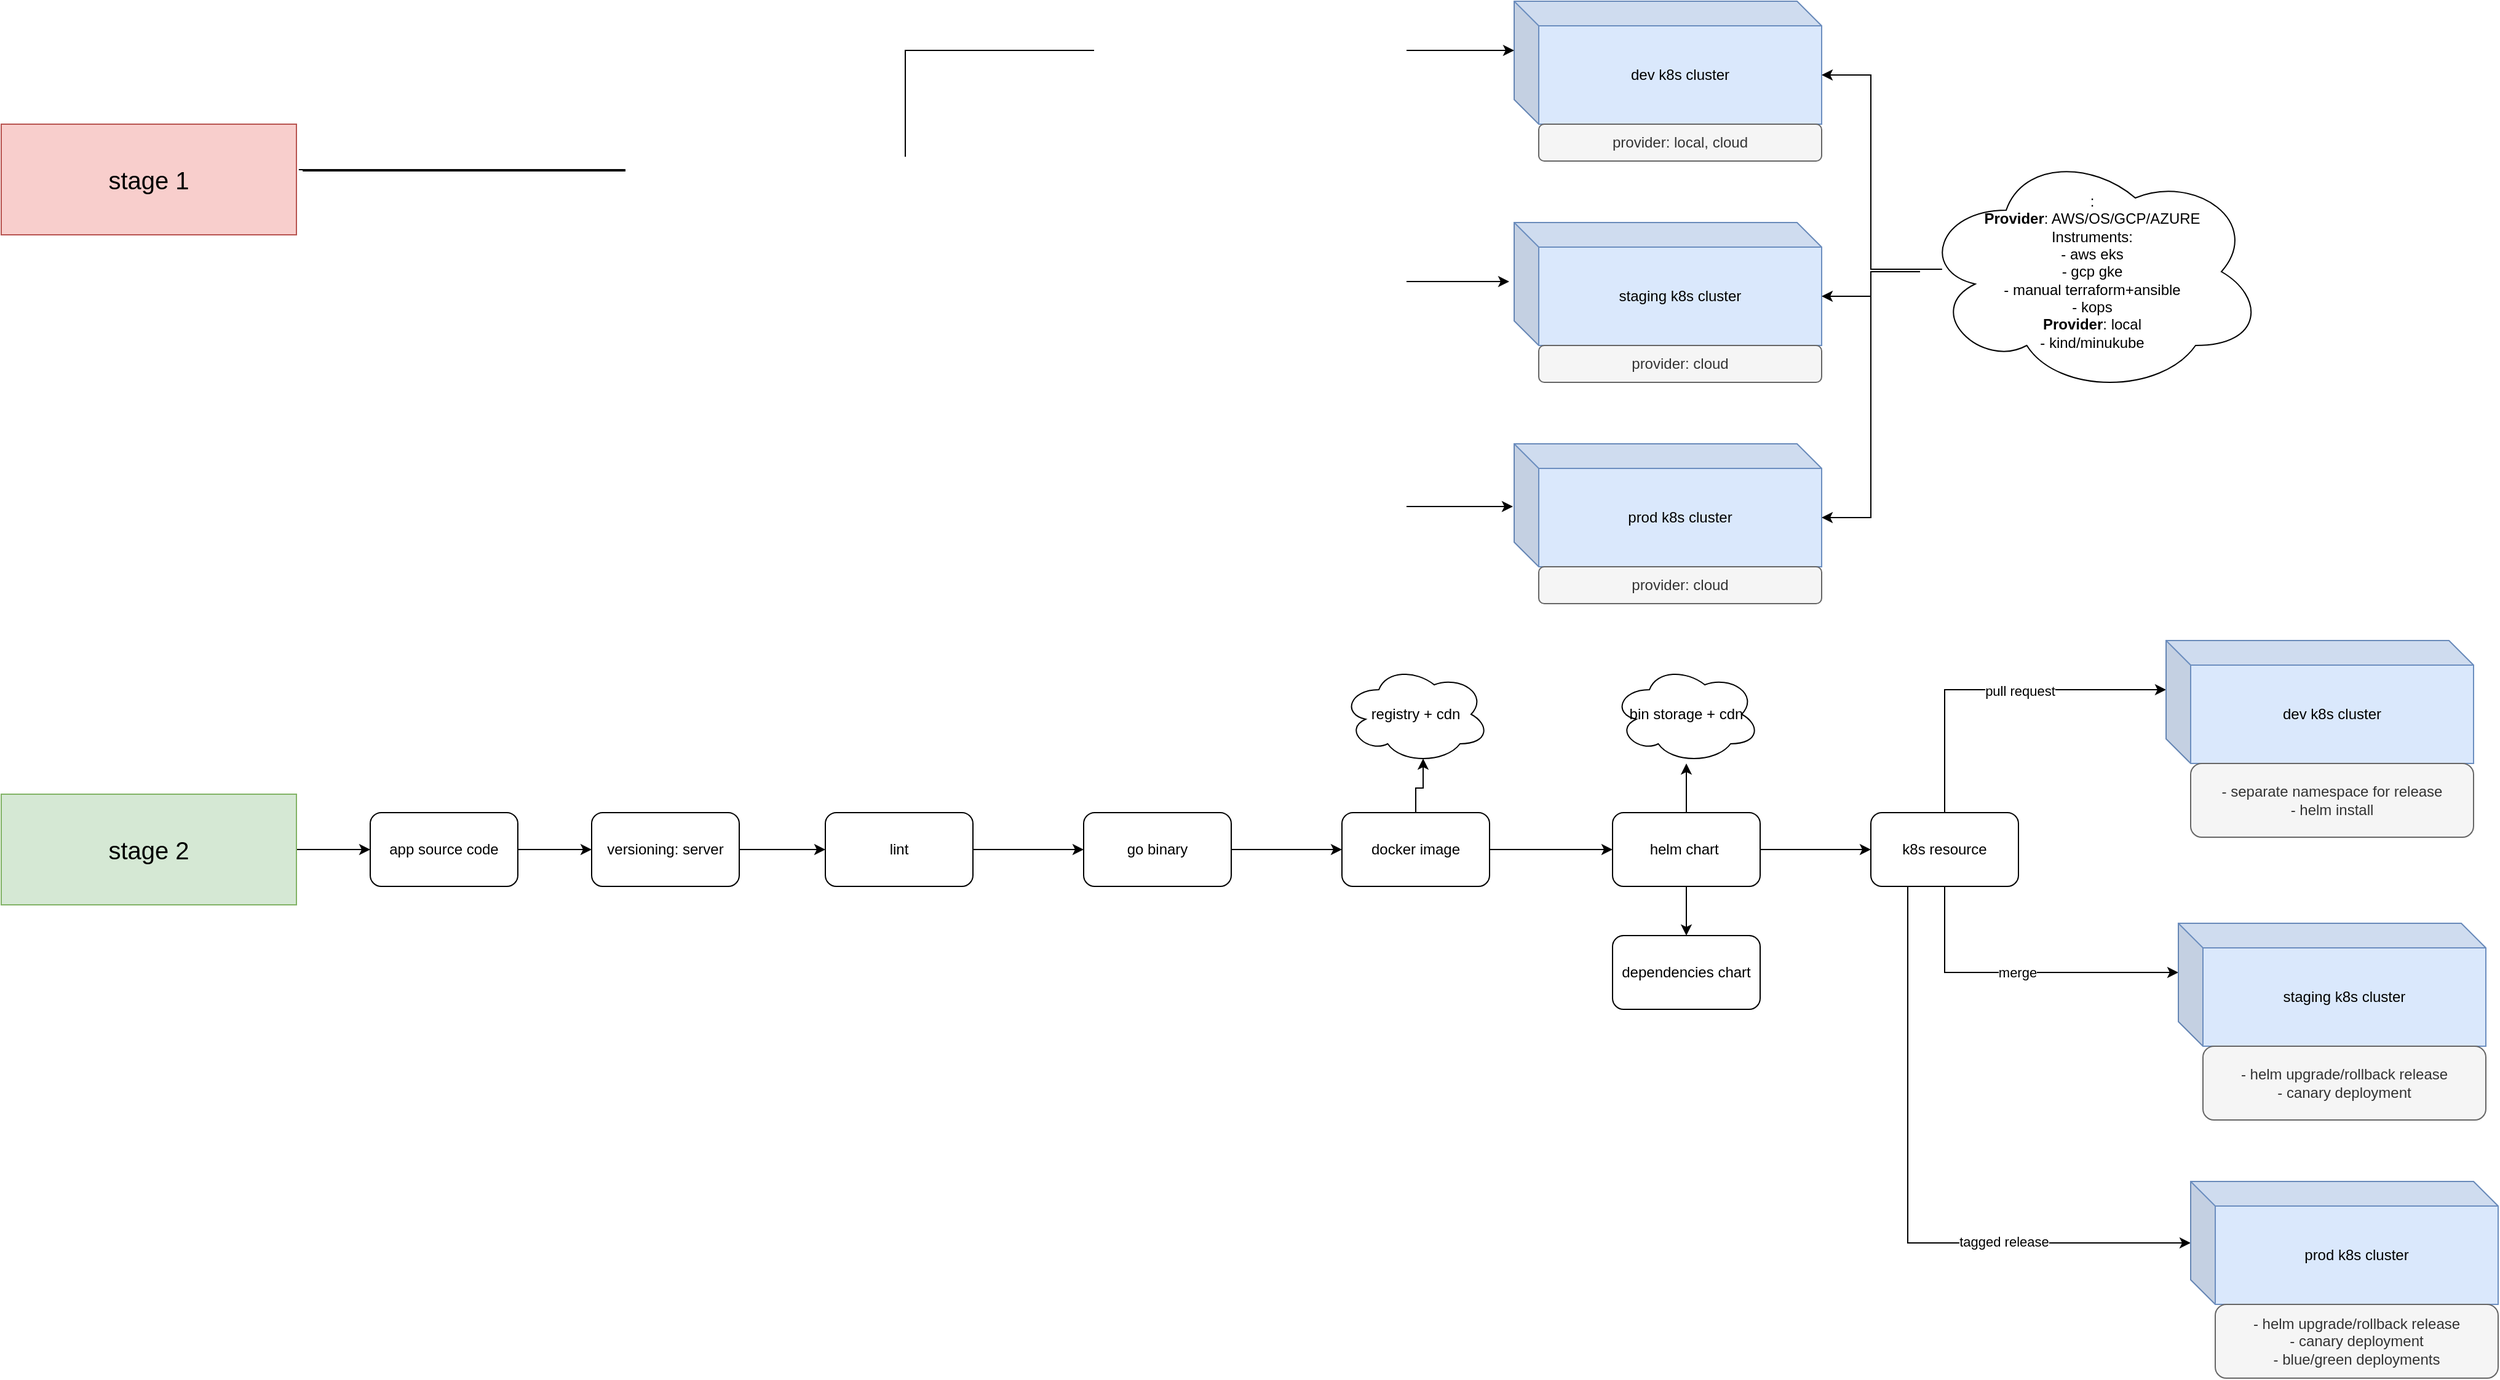 <mxfile version="13.6.2" type="device"><diagram id="cjBUYAalS5kv9qtQgOAM" name="Page-1"><mxGraphModel dx="3332" dy="1923" grid="1" gridSize="10" guides="1" tooltips="1" connect="1" arrows="1" fold="1" page="1" pageScale="1" pageWidth="1600" pageHeight="900" math="0" shadow="0"><root><mxCell id="0"/><mxCell id="1" parent="0"/><mxCell id="nlqSin6MTP1n3uuzm-iK-1" value="&lt;font style=&quot;font-size: 20px&quot;&gt;stage 1&lt;/font&gt;" style="rounded=0;whiteSpace=wrap;html=1;fillColor=#f8cecc;strokeColor=#b85450;" parent="1" vertex="1"><mxGeometry x="-260" y="90" width="240" height="90" as="geometry"/></mxCell><mxCell id="wiFJRVzNvCz7EOAApUPT-19" style="edgeStyle=orthogonalEdgeStyle;rounded=0;orthogonalLoop=1;jettySize=auto;html=1;entryX=0;entryY=0.5;entryDx=0;entryDy=0;" edge="1" parent="1" source="nlqSin6MTP1n3uuzm-iK-2" target="wiFJRVzNvCz7EOAApUPT-18"><mxGeometry relative="1" as="geometry"/></mxCell><mxCell id="nlqSin6MTP1n3uuzm-iK-2" value="&lt;font style=&quot;font-size: 20px&quot;&gt;stage 2&lt;/font&gt;" style="rounded=0;whiteSpace=wrap;html=1;fillColor=#d5e8d4;strokeColor=#82b366;" parent="1" vertex="1"><mxGeometry x="-260" y="635" width="240" height="90" as="geometry"/></mxCell><mxCell id="nlqSin6MTP1n3uuzm-iK-3" value="dev k8s cluster" style="shape=cube;whiteSpace=wrap;html=1;boundedLbl=1;backgroundOutline=1;darkOpacity=0.05;darkOpacity2=0.1;fillColor=#dae8fc;strokeColor=#6c8ebf;" parent="1" vertex="1"><mxGeometry x="970" y="-10" width="250" height="100" as="geometry"/></mxCell><mxCell id="nlqSin6MTP1n3uuzm-iK-4" value="staging k8s cluster" style="shape=cube;whiteSpace=wrap;html=1;boundedLbl=1;backgroundOutline=1;darkOpacity=0.05;darkOpacity2=0.1;fillColor=#dae8fc;strokeColor=#6c8ebf;" parent="1" vertex="1"><mxGeometry x="970" y="170" width="250" height="100" as="geometry"/></mxCell><mxCell id="nlqSin6MTP1n3uuzm-iK-7" style="edgeStyle=orthogonalEdgeStyle;rounded=0;orthogonalLoop=1;jettySize=auto;html=1;entryX=0;entryY=0;entryDx=0;entryDy=40;entryPerimeter=0;exitX=1.008;exitY=0.411;exitDx=0;exitDy=0;exitPerimeter=0;" parent="1" source="nlqSin6MTP1n3uuzm-iK-1" target="nlqSin6MTP1n3uuzm-iK-3" edge="1"><mxGeometry relative="1" as="geometry"><mxPoint x="640" y="135" as="sourcePoint"/></mxGeometry></mxCell><mxCell id="nlqSin6MTP1n3uuzm-iK-8" style="edgeStyle=orthogonalEdgeStyle;rounded=0;orthogonalLoop=1;jettySize=auto;html=1;entryX=-0.016;entryY=0.48;entryDx=0;entryDy=0;entryPerimeter=0;exitX=1.021;exitY=0.422;exitDx=0;exitDy=0;exitPerimeter=0;" parent="1" source="nlqSin6MTP1n3uuzm-iK-1" target="nlqSin6MTP1n3uuzm-iK-4" edge="1"><mxGeometry relative="1" as="geometry"><mxPoint x="605" y="135" as="sourcePoint"/></mxGeometry></mxCell><mxCell id="wiFJRVzNvCz7EOAApUPT-4" style="edgeStyle=orthogonalEdgeStyle;rounded=0;orthogonalLoop=1;jettySize=auto;html=1;entryX=-0.004;entryY=0.51;entryDx=0;entryDy=0;entryPerimeter=0;exitX=1.017;exitY=0.411;exitDx=0;exitDy=0;exitPerimeter=0;" edge="1" parent="1" source="nlqSin6MTP1n3uuzm-iK-1" target="wiFJRVzNvCz7EOAApUPT-3"><mxGeometry relative="1" as="geometry"><mxPoint x="640" y="135" as="sourcePoint"/></mxGeometry></mxCell><mxCell id="nlqSin6MTP1n3uuzm-iK-18" style="edgeStyle=orthogonalEdgeStyle;rounded=0;orthogonalLoop=1;jettySize=auto;html=1;entryX=0;entryY=0.5;entryDx=0;entryDy=0;" parent="1" source="nlqSin6MTP1n3uuzm-iK-9" target="nlqSin6MTP1n3uuzm-iK-10" edge="1"><mxGeometry relative="1" as="geometry"/></mxCell><mxCell id="nlqSin6MTP1n3uuzm-iK-9" value="lint" style="rounded=1;whiteSpace=wrap;html=1;" parent="1" vertex="1"><mxGeometry x="410" y="650" width="120" height="60" as="geometry"/></mxCell><mxCell id="nlqSin6MTP1n3uuzm-iK-19" style="edgeStyle=orthogonalEdgeStyle;rounded=0;orthogonalLoop=1;jettySize=auto;html=1;entryX=0;entryY=0.5;entryDx=0;entryDy=0;" parent="1" source="nlqSin6MTP1n3uuzm-iK-10" target="nlqSin6MTP1n3uuzm-iK-11" edge="1"><mxGeometry relative="1" as="geometry"/></mxCell><mxCell id="nlqSin6MTP1n3uuzm-iK-10" value="go binary" style="rounded=1;whiteSpace=wrap;html=1;" parent="1" vertex="1"><mxGeometry x="620" y="650" width="120" height="60" as="geometry"/></mxCell><mxCell id="nlqSin6MTP1n3uuzm-iK-20" style="edgeStyle=orthogonalEdgeStyle;rounded=0;orthogonalLoop=1;jettySize=auto;html=1;entryX=0;entryY=0.5;entryDx=0;entryDy=0;" parent="1" source="nlqSin6MTP1n3uuzm-iK-11" target="nlqSin6MTP1n3uuzm-iK-12" edge="1"><mxGeometry relative="1" as="geometry"/></mxCell><mxCell id="nlqSin6MTP1n3uuzm-iK-34" style="edgeStyle=orthogonalEdgeStyle;rounded=0;orthogonalLoop=1;jettySize=auto;html=1;entryX=0.55;entryY=0.95;entryDx=0;entryDy=0;entryPerimeter=0;" parent="1" source="nlqSin6MTP1n3uuzm-iK-11" target="nlqSin6MTP1n3uuzm-iK-33" edge="1"><mxGeometry relative="1" as="geometry"/></mxCell><mxCell id="nlqSin6MTP1n3uuzm-iK-11" value="docker image" style="rounded=1;whiteSpace=wrap;html=1;" parent="1" vertex="1"><mxGeometry x="830" y="650" width="120" height="60" as="geometry"/></mxCell><mxCell id="nlqSin6MTP1n3uuzm-iK-21" style="edgeStyle=orthogonalEdgeStyle;rounded=0;orthogonalLoop=1;jettySize=auto;html=1;entryX=0.5;entryY=0;entryDx=0;entryDy=0;" parent="1" source="nlqSin6MTP1n3uuzm-iK-12" target="nlqSin6MTP1n3uuzm-iK-13" edge="1"><mxGeometry relative="1" as="geometry"/></mxCell><mxCell id="nlqSin6MTP1n3uuzm-iK-22" style="edgeStyle=orthogonalEdgeStyle;rounded=0;orthogonalLoop=1;jettySize=auto;html=1;" parent="1" source="nlqSin6MTP1n3uuzm-iK-12" target="nlqSin6MTP1n3uuzm-iK-14" edge="1"><mxGeometry relative="1" as="geometry"/></mxCell><mxCell id="nlqSin6MTP1n3uuzm-iK-36" style="edgeStyle=orthogonalEdgeStyle;rounded=0;orthogonalLoop=1;jettySize=auto;html=1;" parent="1" source="nlqSin6MTP1n3uuzm-iK-12" target="nlqSin6MTP1n3uuzm-iK-35" edge="1"><mxGeometry relative="1" as="geometry"/></mxCell><mxCell id="nlqSin6MTP1n3uuzm-iK-12" value="helm chart&amp;nbsp;" style="rounded=1;whiteSpace=wrap;html=1;" parent="1" vertex="1"><mxGeometry x="1050" y="650" width="120" height="60" as="geometry"/></mxCell><mxCell id="nlqSin6MTP1n3uuzm-iK-13" value="dependencies chart" style="rounded=1;whiteSpace=wrap;html=1;" parent="1" vertex="1"><mxGeometry x="1050" y="750" width="120" height="60" as="geometry"/></mxCell><mxCell id="nlqSin6MTP1n3uuzm-iK-23" style="edgeStyle=orthogonalEdgeStyle;rounded=0;orthogonalLoop=1;jettySize=auto;html=1;exitX=0.5;exitY=0;exitDx=0;exitDy=0;entryX=0;entryY=0;entryDx=0;entryDy=40;entryPerimeter=0;" parent="1" source="nlqSin6MTP1n3uuzm-iK-14" target="nlqSin6MTP1n3uuzm-iK-15" edge="1"><mxGeometry relative="1" as="geometry"/></mxCell><mxCell id="nlqSin6MTP1n3uuzm-iK-24" value="pull request" style="edgeLabel;html=1;align=center;verticalAlign=middle;resizable=0;points=[];" parent="nlqSin6MTP1n3uuzm-iK-23" vertex="1" connectable="0"><mxGeometry x="0.15" y="-1" relative="1" as="geometry"><mxPoint as="offset"/></mxGeometry></mxCell><mxCell id="nlqSin6MTP1n3uuzm-iK-27" style="edgeStyle=orthogonalEdgeStyle;rounded=0;orthogonalLoop=1;jettySize=auto;html=1;entryX=0;entryY=0;entryDx=0;entryDy=40;entryPerimeter=0;" parent="1" source="nlqSin6MTP1n3uuzm-iK-14" target="nlqSin6MTP1n3uuzm-iK-16" edge="1"><mxGeometry relative="1" as="geometry"><Array as="points"><mxPoint x="1320" y="780"/></Array></mxGeometry></mxCell><mxCell id="nlqSin6MTP1n3uuzm-iK-28" value="merge" style="edgeLabel;html=1;align=center;verticalAlign=middle;resizable=0;points=[];" parent="nlqSin6MTP1n3uuzm-iK-27" vertex="1" connectable="0"><mxGeometry x="-0.008" relative="1" as="geometry"><mxPoint as="offset"/></mxGeometry></mxCell><mxCell id="wiFJRVzNvCz7EOAApUPT-16" style="edgeStyle=orthogonalEdgeStyle;rounded=0;orthogonalLoop=1;jettySize=auto;html=1;exitX=0.25;exitY=1;exitDx=0;exitDy=0;entryX=0;entryY=0.5;entryDx=0;entryDy=0;entryPerimeter=0;" edge="1" parent="1" source="nlqSin6MTP1n3uuzm-iK-14" target="wiFJRVzNvCz7EOAApUPT-15"><mxGeometry relative="1" as="geometry"/></mxCell><mxCell id="wiFJRVzNvCz7EOAApUPT-17" value="tagged release" style="edgeLabel;html=1;align=center;verticalAlign=middle;resizable=0;points=[];" vertex="1" connectable="0" parent="wiFJRVzNvCz7EOAApUPT-16"><mxGeometry x="0.112" y="78" relative="1" as="geometry"><mxPoint as="offset"/></mxGeometry></mxCell><mxCell id="nlqSin6MTP1n3uuzm-iK-14" value="k8s resource" style="rounded=1;whiteSpace=wrap;html=1;" parent="1" vertex="1"><mxGeometry x="1260" y="650" width="120" height="60" as="geometry"/></mxCell><mxCell id="nlqSin6MTP1n3uuzm-iK-15" value="dev k8s cluster" style="shape=cube;whiteSpace=wrap;html=1;boundedLbl=1;backgroundOutline=1;darkOpacity=0.05;darkOpacity2=0.1;fillColor=#dae8fc;strokeColor=#6c8ebf;" parent="1" vertex="1"><mxGeometry x="1500" y="510" width="250" height="100" as="geometry"/></mxCell><mxCell id="nlqSin6MTP1n3uuzm-iK-16" value="staging k8s cluster" style="shape=cube;whiteSpace=wrap;html=1;boundedLbl=1;backgroundOutline=1;darkOpacity=0.05;darkOpacity2=0.1;fillColor=#dae8fc;strokeColor=#6c8ebf;" parent="1" vertex="1"><mxGeometry x="1510" y="740" width="250" height="100" as="geometry"/></mxCell><mxCell id="nlqSin6MTP1n3uuzm-iK-31" style="edgeStyle=orthogonalEdgeStyle;rounded=0;orthogonalLoop=1;jettySize=auto;html=1;entryX=0;entryY=0.5;entryDx=0;entryDy=0;" parent="1" source="nlqSin6MTP1n3uuzm-iK-29" target="nlqSin6MTP1n3uuzm-iK-9" edge="1"><mxGeometry relative="1" as="geometry"/></mxCell><mxCell id="nlqSin6MTP1n3uuzm-iK-29" value="versioning: server" style="rounded=1;whiteSpace=wrap;html=1;" parent="1" vertex="1"><mxGeometry x="220" y="650" width="120" height="60" as="geometry"/></mxCell><mxCell id="nlqSin6MTP1n3uuzm-iK-33" value="registry + cdn" style="ellipse;shape=cloud;whiteSpace=wrap;html=1;" parent="1" vertex="1"><mxGeometry x="830" y="530" width="120" height="80" as="geometry"/></mxCell><mxCell id="nlqSin6MTP1n3uuzm-iK-35" value="bin storage + cdn" style="ellipse;shape=cloud;whiteSpace=wrap;html=1;" parent="1" vertex="1"><mxGeometry x="1050" y="530" width="120" height="80" as="geometry"/></mxCell><mxCell id="wiFJRVzNvCz7EOAApUPT-3" value="prod k8s cluster" style="shape=cube;whiteSpace=wrap;html=1;boundedLbl=1;backgroundOutline=1;darkOpacity=0.05;darkOpacity2=0.1;fillColor=#dae8fc;strokeColor=#6c8ebf;" vertex="1" parent="1"><mxGeometry x="970" y="350" width="250" height="100" as="geometry"/></mxCell><mxCell id="wiFJRVzNvCz7EOAApUPT-8" style="edgeStyle=orthogonalEdgeStyle;rounded=0;orthogonalLoop=1;jettySize=auto;html=1;entryX=0;entryY=0;entryDx=250;entryDy=60;entryPerimeter=0;exitX=0.064;exitY=0.49;exitDx=0;exitDy=0;exitPerimeter=0;" edge="1" parent="1" source="wiFJRVzNvCz7EOAApUPT-6" target="nlqSin6MTP1n3uuzm-iK-3"><mxGeometry relative="1" as="geometry"><mxPoint x="1310" y="210" as="sourcePoint"/></mxGeometry></mxCell><mxCell id="wiFJRVzNvCz7EOAApUPT-10" style="edgeStyle=orthogonalEdgeStyle;rounded=0;orthogonalLoop=1;jettySize=auto;html=1;entryX=0;entryY=0;entryDx=250;entryDy=60;entryPerimeter=0;" edge="1" parent="1" source="wiFJRVzNvCz7EOAApUPT-6" target="nlqSin6MTP1n3uuzm-iK-4"><mxGeometry relative="1" as="geometry"/></mxCell><mxCell id="wiFJRVzNvCz7EOAApUPT-11" style="edgeStyle=orthogonalEdgeStyle;rounded=0;orthogonalLoop=1;jettySize=auto;html=1;entryX=0;entryY=0;entryDx=250;entryDy=60;entryPerimeter=0;" edge="1" parent="1" source="wiFJRVzNvCz7EOAApUPT-6" target="wiFJRVzNvCz7EOAApUPT-3"><mxGeometry relative="1" as="geometry"/></mxCell><mxCell id="wiFJRVzNvCz7EOAApUPT-6" value=":&lt;br&gt;&lt;b&gt;Provider&lt;/b&gt;: AWS/OS/GCP/AZURE&lt;br&gt;Instruments:&lt;br&gt;- aws eks&lt;br&gt;- gcp gke&lt;br&gt;- manual terraform+ansible&lt;br&gt;- kops&lt;br&gt;&lt;b&gt;Provider&lt;/b&gt;: local&lt;br&gt;- kind/minukube" style="ellipse;shape=cloud;whiteSpace=wrap;html=1;" vertex="1" parent="1"><mxGeometry x="1300" y="110" width="280" height="200" as="geometry"/></mxCell><mxCell id="wiFJRVzNvCz7EOAApUPT-12" value="provider: local, cloud" style="rounded=1;whiteSpace=wrap;html=1;fillColor=#f5f5f5;strokeColor=#666666;fontColor=#333333;" vertex="1" parent="1"><mxGeometry x="990" y="90" width="230" height="30" as="geometry"/></mxCell><mxCell id="wiFJRVzNvCz7EOAApUPT-13" value="provider: cloud" style="rounded=1;whiteSpace=wrap;html=1;fillColor=#f5f5f5;strokeColor=#666666;fontColor=#333333;" vertex="1" parent="1"><mxGeometry x="990" y="270" width="230" height="30" as="geometry"/></mxCell><mxCell id="wiFJRVzNvCz7EOAApUPT-14" value="provider: cloud" style="rounded=1;whiteSpace=wrap;html=1;fillColor=#f5f5f5;strokeColor=#666666;fontColor=#333333;" vertex="1" parent="1"><mxGeometry x="990" y="450" width="230" height="30" as="geometry"/></mxCell><mxCell id="wiFJRVzNvCz7EOAApUPT-15" value="prod k8s cluster" style="shape=cube;whiteSpace=wrap;html=1;boundedLbl=1;backgroundOutline=1;darkOpacity=0.05;darkOpacity2=0.1;fillColor=#dae8fc;strokeColor=#6c8ebf;" vertex="1" parent="1"><mxGeometry x="1520" y="950" width="250" height="100" as="geometry"/></mxCell><mxCell id="wiFJRVzNvCz7EOAApUPT-20" style="edgeStyle=orthogonalEdgeStyle;rounded=0;orthogonalLoop=1;jettySize=auto;html=1;entryX=0;entryY=0.5;entryDx=0;entryDy=0;" edge="1" parent="1" source="wiFJRVzNvCz7EOAApUPT-18" target="nlqSin6MTP1n3uuzm-iK-29"><mxGeometry relative="1" as="geometry"/></mxCell><mxCell id="wiFJRVzNvCz7EOAApUPT-18" value="app source code" style="rounded=1;whiteSpace=wrap;html=1;" vertex="1" parent="1"><mxGeometry x="40" y="650" width="120" height="60" as="geometry"/></mxCell><mxCell id="wiFJRVzNvCz7EOAApUPT-21" value="- separate namespace for release&lt;br&gt;- helm install" style="rounded=1;whiteSpace=wrap;html=1;fillColor=#f5f5f5;strokeColor=#666666;fontColor=#333333;" vertex="1" parent="1"><mxGeometry x="1520" y="610" width="230" height="60" as="geometry"/></mxCell><mxCell id="wiFJRVzNvCz7EOAApUPT-23" value="- helm upgrade/rollback release&lt;br&gt;- canary deployment" style="rounded=1;whiteSpace=wrap;html=1;fillColor=#f5f5f5;strokeColor=#666666;fontColor=#333333;" vertex="1" parent="1"><mxGeometry x="1530" y="840" width="230" height="60" as="geometry"/></mxCell><mxCell id="wiFJRVzNvCz7EOAApUPT-24" value="- helm upgrade/rollback release&lt;br&gt;- canary deployment&lt;br&gt;- blue/green deployments" style="rounded=1;whiteSpace=wrap;html=1;fillColor=#f5f5f5;strokeColor=#666666;fontColor=#333333;" vertex="1" parent="1"><mxGeometry x="1540" y="1050" width="230" height="60" as="geometry"/></mxCell></root></mxGraphModel></diagram></mxfile>